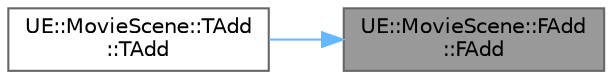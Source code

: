 digraph "UE::MovieScene::FAdd::FAdd"
{
 // INTERACTIVE_SVG=YES
 // LATEX_PDF_SIZE
  bgcolor="transparent";
  edge [fontname=Helvetica,fontsize=10,labelfontname=Helvetica,labelfontsize=10];
  node [fontname=Helvetica,fontsize=10,shape=box,height=0.2,width=0.4];
  rankdir="RL";
  Node1 [id="Node000001",label="UE::MovieScene::FAdd\l::FAdd",height=0.2,width=0.4,color="gray40", fillcolor="grey60", style="filled", fontcolor="black",tooltip=" "];
  Node1 -> Node2 [id="edge1_Node000001_Node000002",dir="back",color="steelblue1",style="solid",tooltip=" "];
  Node2 [id="Node000002",label="UE::MovieScene::TAdd\l::TAdd",height=0.2,width=0.4,color="grey40", fillcolor="white", style="filled",URL="$d8/d48/structUE_1_1MovieScene_1_1TAdd.html#a6d9124757ebce5a207f263ffb5074121",tooltip=" "];
}
